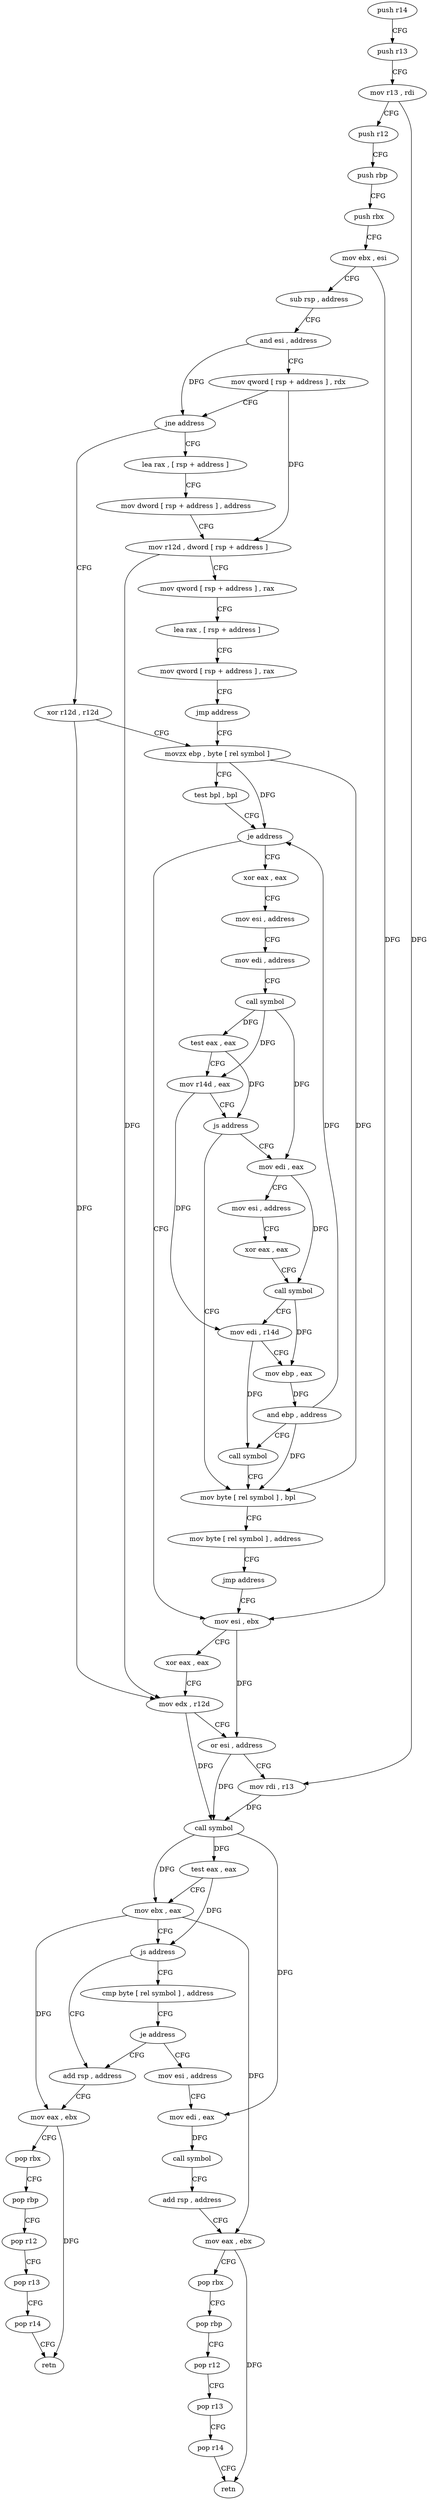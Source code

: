 digraph "func" {
"4262464" [label = "push r14" ]
"4262466" [label = "push r13" ]
"4262468" [label = "mov r13 , rdi" ]
"4262471" [label = "push r12" ]
"4262473" [label = "push rbp" ]
"4262474" [label = "push rbx" ]
"4262475" [label = "mov ebx , esi" ]
"4262477" [label = "sub rsp , address" ]
"4262481" [label = "and esi , address" ]
"4262484" [label = "mov qword [ rsp + address ] , rdx" ]
"4262489" [label = "jne address" ]
"4262672" [label = "lea rax , [ rsp + address ]" ]
"4262495" [label = "xor r12d , r12d" ]
"4262680" [label = "mov dword [ rsp + address ] , address" ]
"4262688" [label = "mov r12d , dword [ rsp + address ]" ]
"4262693" [label = "mov qword [ rsp + address ] , rax" ]
"4262698" [label = "lea rax , [ rsp + address ]" ]
"4262703" [label = "mov qword [ rsp + address ] , rax" ]
"4262708" [label = "jmp address" ]
"4262498" [label = "movzx ebp , byte [ rel symbol ]" ]
"4262505" [label = "test bpl , bpl" ]
"4262508" [label = "je address" ]
"4262600" [label = "xor eax , eax" ]
"4262510" [label = "mov esi , ebx" ]
"4262602" [label = "mov esi , address" ]
"4262607" [label = "mov edi , address" ]
"4262612" [label = "call symbol" ]
"4262617" [label = "test eax , eax" ]
"4262619" [label = "mov r14d , eax" ]
"4262622" [label = "js address" ]
"4262651" [label = "mov byte [ rel symbol ] , bpl" ]
"4262624" [label = "mov edi , eax" ]
"4262512" [label = "xor eax , eax" ]
"4262514" [label = "mov edx , r12d" ]
"4262517" [label = "or esi , address" ]
"4262523" [label = "mov rdi , r13" ]
"4262526" [label = "call symbol" ]
"4262531" [label = "test eax , eax" ]
"4262533" [label = "mov ebx , eax" ]
"4262535" [label = "js address" ]
"4262546" [label = "add rsp , address" ]
"4262537" [label = "cmp byte [ rel symbol ] , address" ]
"4262658" [label = "mov byte [ rel symbol ] , address" ]
"4262665" [label = "jmp address" ]
"4262626" [label = "mov esi , address" ]
"4262631" [label = "xor eax , eax" ]
"4262633" [label = "call symbol" ]
"4262638" [label = "mov edi , r14d" ]
"4262641" [label = "mov ebp , eax" ]
"4262643" [label = "and ebp , address" ]
"4262646" [label = "call symbol" ]
"4262550" [label = "mov eax , ebx" ]
"4262552" [label = "pop rbx" ]
"4262553" [label = "pop rbp" ]
"4262554" [label = "pop r12" ]
"4262556" [label = "pop r13" ]
"4262558" [label = "pop r14" ]
"4262560" [label = "retn" ]
"4262544" [label = "je address" ]
"4262568" [label = "mov esi , address" ]
"4262573" [label = "mov edi , eax" ]
"4262575" [label = "call symbol" ]
"4262580" [label = "add rsp , address" ]
"4262584" [label = "mov eax , ebx" ]
"4262586" [label = "pop rbx" ]
"4262587" [label = "pop rbp" ]
"4262588" [label = "pop r12" ]
"4262590" [label = "pop r13" ]
"4262592" [label = "pop r14" ]
"4262594" [label = "retn" ]
"4262464" -> "4262466" [ label = "CFG" ]
"4262466" -> "4262468" [ label = "CFG" ]
"4262468" -> "4262471" [ label = "CFG" ]
"4262468" -> "4262523" [ label = "DFG" ]
"4262471" -> "4262473" [ label = "CFG" ]
"4262473" -> "4262474" [ label = "CFG" ]
"4262474" -> "4262475" [ label = "CFG" ]
"4262475" -> "4262477" [ label = "CFG" ]
"4262475" -> "4262510" [ label = "DFG" ]
"4262477" -> "4262481" [ label = "CFG" ]
"4262481" -> "4262484" [ label = "CFG" ]
"4262481" -> "4262489" [ label = "DFG" ]
"4262484" -> "4262489" [ label = "CFG" ]
"4262484" -> "4262688" [ label = "DFG" ]
"4262489" -> "4262672" [ label = "CFG" ]
"4262489" -> "4262495" [ label = "CFG" ]
"4262672" -> "4262680" [ label = "CFG" ]
"4262495" -> "4262498" [ label = "CFG" ]
"4262495" -> "4262514" [ label = "DFG" ]
"4262680" -> "4262688" [ label = "CFG" ]
"4262688" -> "4262693" [ label = "CFG" ]
"4262688" -> "4262514" [ label = "DFG" ]
"4262693" -> "4262698" [ label = "CFG" ]
"4262698" -> "4262703" [ label = "CFG" ]
"4262703" -> "4262708" [ label = "CFG" ]
"4262708" -> "4262498" [ label = "CFG" ]
"4262498" -> "4262505" [ label = "CFG" ]
"4262498" -> "4262508" [ label = "DFG" ]
"4262498" -> "4262651" [ label = "DFG" ]
"4262505" -> "4262508" [ label = "CFG" ]
"4262508" -> "4262600" [ label = "CFG" ]
"4262508" -> "4262510" [ label = "CFG" ]
"4262600" -> "4262602" [ label = "CFG" ]
"4262510" -> "4262512" [ label = "CFG" ]
"4262510" -> "4262517" [ label = "DFG" ]
"4262602" -> "4262607" [ label = "CFG" ]
"4262607" -> "4262612" [ label = "CFG" ]
"4262612" -> "4262617" [ label = "DFG" ]
"4262612" -> "4262619" [ label = "DFG" ]
"4262612" -> "4262624" [ label = "DFG" ]
"4262617" -> "4262619" [ label = "CFG" ]
"4262617" -> "4262622" [ label = "DFG" ]
"4262619" -> "4262622" [ label = "CFG" ]
"4262619" -> "4262638" [ label = "DFG" ]
"4262622" -> "4262651" [ label = "CFG" ]
"4262622" -> "4262624" [ label = "CFG" ]
"4262651" -> "4262658" [ label = "CFG" ]
"4262624" -> "4262626" [ label = "CFG" ]
"4262624" -> "4262633" [ label = "DFG" ]
"4262512" -> "4262514" [ label = "CFG" ]
"4262514" -> "4262517" [ label = "CFG" ]
"4262514" -> "4262526" [ label = "DFG" ]
"4262517" -> "4262523" [ label = "CFG" ]
"4262517" -> "4262526" [ label = "DFG" ]
"4262523" -> "4262526" [ label = "DFG" ]
"4262526" -> "4262531" [ label = "DFG" ]
"4262526" -> "4262533" [ label = "DFG" ]
"4262526" -> "4262573" [ label = "DFG" ]
"4262531" -> "4262533" [ label = "CFG" ]
"4262531" -> "4262535" [ label = "DFG" ]
"4262533" -> "4262535" [ label = "CFG" ]
"4262533" -> "4262550" [ label = "DFG" ]
"4262533" -> "4262584" [ label = "DFG" ]
"4262535" -> "4262546" [ label = "CFG" ]
"4262535" -> "4262537" [ label = "CFG" ]
"4262546" -> "4262550" [ label = "CFG" ]
"4262537" -> "4262544" [ label = "CFG" ]
"4262658" -> "4262665" [ label = "CFG" ]
"4262665" -> "4262510" [ label = "CFG" ]
"4262626" -> "4262631" [ label = "CFG" ]
"4262631" -> "4262633" [ label = "CFG" ]
"4262633" -> "4262638" [ label = "CFG" ]
"4262633" -> "4262641" [ label = "DFG" ]
"4262638" -> "4262641" [ label = "CFG" ]
"4262638" -> "4262646" [ label = "DFG" ]
"4262641" -> "4262643" [ label = "DFG" ]
"4262643" -> "4262646" [ label = "CFG" ]
"4262643" -> "4262508" [ label = "DFG" ]
"4262643" -> "4262651" [ label = "DFG" ]
"4262646" -> "4262651" [ label = "CFG" ]
"4262550" -> "4262552" [ label = "CFG" ]
"4262550" -> "4262560" [ label = "DFG" ]
"4262552" -> "4262553" [ label = "CFG" ]
"4262553" -> "4262554" [ label = "CFG" ]
"4262554" -> "4262556" [ label = "CFG" ]
"4262556" -> "4262558" [ label = "CFG" ]
"4262558" -> "4262560" [ label = "CFG" ]
"4262544" -> "4262568" [ label = "CFG" ]
"4262544" -> "4262546" [ label = "CFG" ]
"4262568" -> "4262573" [ label = "CFG" ]
"4262573" -> "4262575" [ label = "DFG" ]
"4262575" -> "4262580" [ label = "CFG" ]
"4262580" -> "4262584" [ label = "CFG" ]
"4262584" -> "4262586" [ label = "CFG" ]
"4262584" -> "4262594" [ label = "DFG" ]
"4262586" -> "4262587" [ label = "CFG" ]
"4262587" -> "4262588" [ label = "CFG" ]
"4262588" -> "4262590" [ label = "CFG" ]
"4262590" -> "4262592" [ label = "CFG" ]
"4262592" -> "4262594" [ label = "CFG" ]
}
